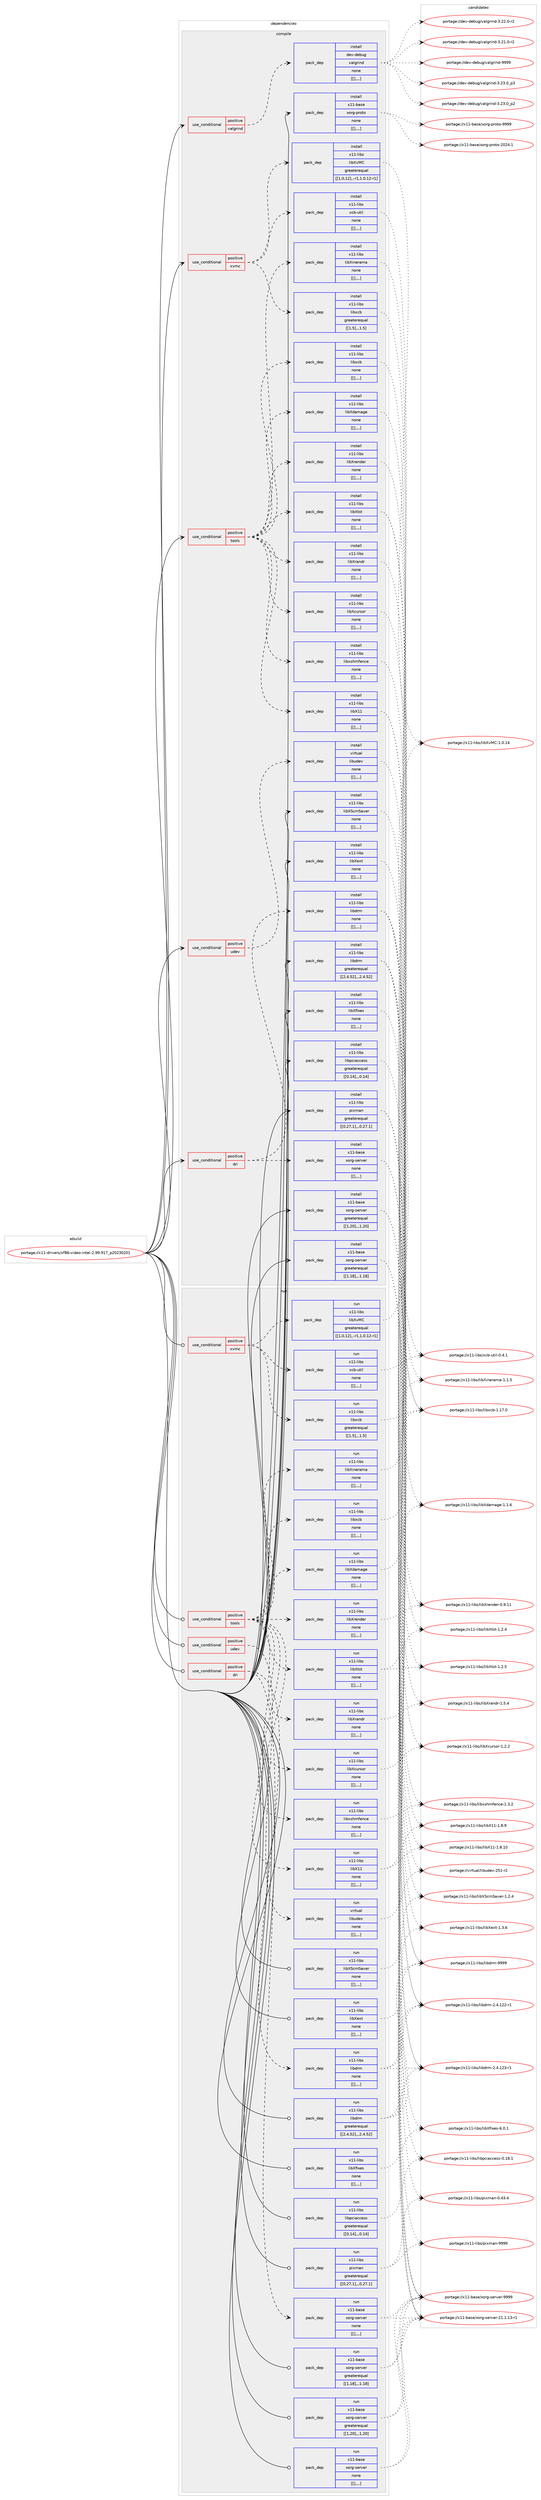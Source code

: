 digraph prolog {

# *************
# Graph options
# *************

newrank=true;
concentrate=true;
compound=true;
graph [rankdir=LR,fontname=Helvetica,fontsize=10,ranksep=1.5];#, ranksep=2.5, nodesep=0.2];
edge  [arrowhead=vee];
node  [fontname=Helvetica,fontsize=10];

# **********
# The ebuild
# **********

subgraph cluster_leftcol {
color=gray;
label=<<i>ebuild</i>>;
id [label="portage://x11-drivers/xf86-video-intel-2.99.917_p20230201", color=red, width=4, href="../x11-drivers/xf86-video-intel-2.99.917_p20230201.svg"];
}

# ****************
# The dependencies
# ****************

subgraph cluster_midcol {
color=gray;
label=<<i>dependencies</i>>;
subgraph cluster_compile {
fillcolor="#eeeeee";
style=filled;
label=<<i>compile</i>>;
subgraph cond126403 {
dependency475521 [label=<<TABLE BORDER="0" CELLBORDER="1" CELLSPACING="0" CELLPADDING="4"><TR><TD ROWSPAN="3" CELLPADDING="10">use_conditional</TD></TR><TR><TD>positive</TD></TR><TR><TD>dri</TD></TR></TABLE>>, shape=none, color=red];
subgraph pack345610 {
dependency475522 [label=<<TABLE BORDER="0" CELLBORDER="1" CELLSPACING="0" CELLPADDING="4" WIDTH="220"><TR><TD ROWSPAN="6" CELLPADDING="30">pack_dep</TD></TR><TR><TD WIDTH="110">install</TD></TR><TR><TD>x11-base</TD></TR><TR><TD>xorg-server</TD></TR><TR><TD>none</TD></TR><TR><TD>[[],,,,]</TD></TR></TABLE>>, shape=none, color=blue];
}
dependency475521:e -> dependency475522:w [weight=20,style="dashed",arrowhead="vee"];
subgraph pack345611 {
dependency475523 [label=<<TABLE BORDER="0" CELLBORDER="1" CELLSPACING="0" CELLPADDING="4" WIDTH="220"><TR><TD ROWSPAN="6" CELLPADDING="30">pack_dep</TD></TR><TR><TD WIDTH="110">install</TD></TR><TR><TD>x11-libs</TD></TR><TR><TD>libdrm</TD></TR><TR><TD>none</TD></TR><TR><TD>[[],,,,]</TD></TR></TABLE>>, shape=none, color=blue];
}
dependency475521:e -> dependency475523:w [weight=20,style="dashed",arrowhead="vee"];
}
id:e -> dependency475521:w [weight=20,style="solid",arrowhead="vee"];
subgraph cond126404 {
dependency475524 [label=<<TABLE BORDER="0" CELLBORDER="1" CELLSPACING="0" CELLPADDING="4"><TR><TD ROWSPAN="3" CELLPADDING="10">use_conditional</TD></TR><TR><TD>positive</TD></TR><TR><TD>tools</TD></TR></TABLE>>, shape=none, color=red];
subgraph pack345612 {
dependency475525 [label=<<TABLE BORDER="0" CELLBORDER="1" CELLSPACING="0" CELLPADDING="4" WIDTH="220"><TR><TD ROWSPAN="6" CELLPADDING="30">pack_dep</TD></TR><TR><TD WIDTH="110">install</TD></TR><TR><TD>x11-libs</TD></TR><TR><TD>libX11</TD></TR><TR><TD>none</TD></TR><TR><TD>[[],,,,]</TD></TR></TABLE>>, shape=none, color=blue];
}
dependency475524:e -> dependency475525:w [weight=20,style="dashed",arrowhead="vee"];
subgraph pack345613 {
dependency475526 [label=<<TABLE BORDER="0" CELLBORDER="1" CELLSPACING="0" CELLPADDING="4" WIDTH="220"><TR><TD ROWSPAN="6" CELLPADDING="30">pack_dep</TD></TR><TR><TD WIDTH="110">install</TD></TR><TR><TD>x11-libs</TD></TR><TR><TD>libxcb</TD></TR><TR><TD>none</TD></TR><TR><TD>[[],,,,]</TD></TR></TABLE>>, shape=none, color=blue];
}
dependency475524:e -> dependency475526:w [weight=20,style="dashed",arrowhead="vee"];
subgraph pack345614 {
dependency475527 [label=<<TABLE BORDER="0" CELLBORDER="1" CELLSPACING="0" CELLPADDING="4" WIDTH="220"><TR><TD ROWSPAN="6" CELLPADDING="30">pack_dep</TD></TR><TR><TD WIDTH="110">install</TD></TR><TR><TD>x11-libs</TD></TR><TR><TD>libXcursor</TD></TR><TR><TD>none</TD></TR><TR><TD>[[],,,,]</TD></TR></TABLE>>, shape=none, color=blue];
}
dependency475524:e -> dependency475527:w [weight=20,style="dashed",arrowhead="vee"];
subgraph pack345615 {
dependency475528 [label=<<TABLE BORDER="0" CELLBORDER="1" CELLSPACING="0" CELLPADDING="4" WIDTH="220"><TR><TD ROWSPAN="6" CELLPADDING="30">pack_dep</TD></TR><TR><TD WIDTH="110">install</TD></TR><TR><TD>x11-libs</TD></TR><TR><TD>libXdamage</TD></TR><TR><TD>none</TD></TR><TR><TD>[[],,,,]</TD></TR></TABLE>>, shape=none, color=blue];
}
dependency475524:e -> dependency475528:w [weight=20,style="dashed",arrowhead="vee"];
subgraph pack345616 {
dependency475529 [label=<<TABLE BORDER="0" CELLBORDER="1" CELLSPACING="0" CELLPADDING="4" WIDTH="220"><TR><TD ROWSPAN="6" CELLPADDING="30">pack_dep</TD></TR><TR><TD WIDTH="110">install</TD></TR><TR><TD>x11-libs</TD></TR><TR><TD>libXinerama</TD></TR><TR><TD>none</TD></TR><TR><TD>[[],,,,]</TD></TR></TABLE>>, shape=none, color=blue];
}
dependency475524:e -> dependency475529:w [weight=20,style="dashed",arrowhead="vee"];
subgraph pack345617 {
dependency475530 [label=<<TABLE BORDER="0" CELLBORDER="1" CELLSPACING="0" CELLPADDING="4" WIDTH="220"><TR><TD ROWSPAN="6" CELLPADDING="30">pack_dep</TD></TR><TR><TD WIDTH="110">install</TD></TR><TR><TD>x11-libs</TD></TR><TR><TD>libXrandr</TD></TR><TR><TD>none</TD></TR><TR><TD>[[],,,,]</TD></TR></TABLE>>, shape=none, color=blue];
}
dependency475524:e -> dependency475530:w [weight=20,style="dashed",arrowhead="vee"];
subgraph pack345618 {
dependency475531 [label=<<TABLE BORDER="0" CELLBORDER="1" CELLSPACING="0" CELLPADDING="4" WIDTH="220"><TR><TD ROWSPAN="6" CELLPADDING="30">pack_dep</TD></TR><TR><TD WIDTH="110">install</TD></TR><TR><TD>x11-libs</TD></TR><TR><TD>libXrender</TD></TR><TR><TD>none</TD></TR><TR><TD>[[],,,,]</TD></TR></TABLE>>, shape=none, color=blue];
}
dependency475524:e -> dependency475531:w [weight=20,style="dashed",arrowhead="vee"];
subgraph pack345619 {
dependency475532 [label=<<TABLE BORDER="0" CELLBORDER="1" CELLSPACING="0" CELLPADDING="4" WIDTH="220"><TR><TD ROWSPAN="6" CELLPADDING="30">pack_dep</TD></TR><TR><TD WIDTH="110">install</TD></TR><TR><TD>x11-libs</TD></TR><TR><TD>libxshmfence</TD></TR><TR><TD>none</TD></TR><TR><TD>[[],,,,]</TD></TR></TABLE>>, shape=none, color=blue];
}
dependency475524:e -> dependency475532:w [weight=20,style="dashed",arrowhead="vee"];
subgraph pack345620 {
dependency475533 [label=<<TABLE BORDER="0" CELLBORDER="1" CELLSPACING="0" CELLPADDING="4" WIDTH="220"><TR><TD ROWSPAN="6" CELLPADDING="30">pack_dep</TD></TR><TR><TD WIDTH="110">install</TD></TR><TR><TD>x11-libs</TD></TR><TR><TD>libXtst</TD></TR><TR><TD>none</TD></TR><TR><TD>[[],,,,]</TD></TR></TABLE>>, shape=none, color=blue];
}
dependency475524:e -> dependency475533:w [weight=20,style="dashed",arrowhead="vee"];
}
id:e -> dependency475524:w [weight=20,style="solid",arrowhead="vee"];
subgraph cond126405 {
dependency475534 [label=<<TABLE BORDER="0" CELLBORDER="1" CELLSPACING="0" CELLPADDING="4"><TR><TD ROWSPAN="3" CELLPADDING="10">use_conditional</TD></TR><TR><TD>positive</TD></TR><TR><TD>udev</TD></TR></TABLE>>, shape=none, color=red];
subgraph pack345621 {
dependency475535 [label=<<TABLE BORDER="0" CELLBORDER="1" CELLSPACING="0" CELLPADDING="4" WIDTH="220"><TR><TD ROWSPAN="6" CELLPADDING="30">pack_dep</TD></TR><TR><TD WIDTH="110">install</TD></TR><TR><TD>virtual</TD></TR><TR><TD>libudev</TD></TR><TR><TD>none</TD></TR><TR><TD>[[],,,,]</TD></TR></TABLE>>, shape=none, color=blue];
}
dependency475534:e -> dependency475535:w [weight=20,style="dashed",arrowhead="vee"];
}
id:e -> dependency475534:w [weight=20,style="solid",arrowhead="vee"];
subgraph cond126406 {
dependency475536 [label=<<TABLE BORDER="0" CELLBORDER="1" CELLSPACING="0" CELLPADDING="4"><TR><TD ROWSPAN="3" CELLPADDING="10">use_conditional</TD></TR><TR><TD>positive</TD></TR><TR><TD>valgrind</TD></TR></TABLE>>, shape=none, color=red];
subgraph pack345622 {
dependency475537 [label=<<TABLE BORDER="0" CELLBORDER="1" CELLSPACING="0" CELLPADDING="4" WIDTH="220"><TR><TD ROWSPAN="6" CELLPADDING="30">pack_dep</TD></TR><TR><TD WIDTH="110">install</TD></TR><TR><TD>dev-debug</TD></TR><TR><TD>valgrind</TD></TR><TR><TD>none</TD></TR><TR><TD>[[],,,,]</TD></TR></TABLE>>, shape=none, color=blue];
}
dependency475536:e -> dependency475537:w [weight=20,style="dashed",arrowhead="vee"];
}
id:e -> dependency475536:w [weight=20,style="solid",arrowhead="vee"];
subgraph cond126407 {
dependency475538 [label=<<TABLE BORDER="0" CELLBORDER="1" CELLSPACING="0" CELLPADDING="4"><TR><TD ROWSPAN="3" CELLPADDING="10">use_conditional</TD></TR><TR><TD>positive</TD></TR><TR><TD>xvmc</TD></TR></TABLE>>, shape=none, color=red];
subgraph pack345623 {
dependency475539 [label=<<TABLE BORDER="0" CELLBORDER="1" CELLSPACING="0" CELLPADDING="4" WIDTH="220"><TR><TD ROWSPAN="6" CELLPADDING="30">pack_dep</TD></TR><TR><TD WIDTH="110">install</TD></TR><TR><TD>x11-libs</TD></TR><TR><TD>libXvMC</TD></TR><TR><TD>greaterequal</TD></TR><TR><TD>[[1,0,12],,-r1,1.0.12-r1]</TD></TR></TABLE>>, shape=none, color=blue];
}
dependency475538:e -> dependency475539:w [weight=20,style="dashed",arrowhead="vee"];
subgraph pack345624 {
dependency475540 [label=<<TABLE BORDER="0" CELLBORDER="1" CELLSPACING="0" CELLPADDING="4" WIDTH="220"><TR><TD ROWSPAN="6" CELLPADDING="30">pack_dep</TD></TR><TR><TD WIDTH="110">install</TD></TR><TR><TD>x11-libs</TD></TR><TR><TD>libxcb</TD></TR><TR><TD>greaterequal</TD></TR><TR><TD>[[1,5],,,1.5]</TD></TR></TABLE>>, shape=none, color=blue];
}
dependency475538:e -> dependency475540:w [weight=20,style="dashed",arrowhead="vee"];
subgraph pack345625 {
dependency475541 [label=<<TABLE BORDER="0" CELLBORDER="1" CELLSPACING="0" CELLPADDING="4" WIDTH="220"><TR><TD ROWSPAN="6" CELLPADDING="30">pack_dep</TD></TR><TR><TD WIDTH="110">install</TD></TR><TR><TD>x11-libs</TD></TR><TR><TD>xcb-util</TD></TR><TR><TD>none</TD></TR><TR><TD>[[],,,,]</TD></TR></TABLE>>, shape=none, color=blue];
}
dependency475538:e -> dependency475541:w [weight=20,style="dashed",arrowhead="vee"];
}
id:e -> dependency475538:w [weight=20,style="solid",arrowhead="vee"];
subgraph pack345626 {
dependency475542 [label=<<TABLE BORDER="0" CELLBORDER="1" CELLSPACING="0" CELLPADDING="4" WIDTH="220"><TR><TD ROWSPAN="6" CELLPADDING="30">pack_dep</TD></TR><TR><TD WIDTH="110">install</TD></TR><TR><TD>x11-base</TD></TR><TR><TD>xorg-proto</TD></TR><TR><TD>none</TD></TR><TR><TD>[[],,,,]</TD></TR></TABLE>>, shape=none, color=blue];
}
id:e -> dependency475542:w [weight=20,style="solid",arrowhead="vee"];
subgraph pack345627 {
dependency475543 [label=<<TABLE BORDER="0" CELLBORDER="1" CELLSPACING="0" CELLPADDING="4" WIDTH="220"><TR><TD ROWSPAN="6" CELLPADDING="30">pack_dep</TD></TR><TR><TD WIDTH="110">install</TD></TR><TR><TD>x11-base</TD></TR><TR><TD>xorg-server</TD></TR><TR><TD>greaterequal</TD></TR><TR><TD>[[1,18],,,1.18]</TD></TR></TABLE>>, shape=none, color=blue];
}
id:e -> dependency475543:w [weight=20,style="solid",arrowhead="vee"];
subgraph pack345628 {
dependency475544 [label=<<TABLE BORDER="0" CELLBORDER="1" CELLSPACING="0" CELLPADDING="4" WIDTH="220"><TR><TD ROWSPAN="6" CELLPADDING="30">pack_dep</TD></TR><TR><TD WIDTH="110">install</TD></TR><TR><TD>x11-base</TD></TR><TR><TD>xorg-server</TD></TR><TR><TD>greaterequal</TD></TR><TR><TD>[[1,20],,,1.20]</TD></TR></TABLE>>, shape=none, color=blue];
}
id:e -> dependency475544:w [weight=20,style="solid",arrowhead="vee"];
subgraph pack345629 {
dependency475545 [label=<<TABLE BORDER="0" CELLBORDER="1" CELLSPACING="0" CELLPADDING="4" WIDTH="220"><TR><TD ROWSPAN="6" CELLPADDING="30">pack_dep</TD></TR><TR><TD WIDTH="110">install</TD></TR><TR><TD>x11-libs</TD></TR><TR><TD>libXScrnSaver</TD></TR><TR><TD>none</TD></TR><TR><TD>[[],,,,]</TD></TR></TABLE>>, shape=none, color=blue];
}
id:e -> dependency475545:w [weight=20,style="solid",arrowhead="vee"];
subgraph pack345630 {
dependency475546 [label=<<TABLE BORDER="0" CELLBORDER="1" CELLSPACING="0" CELLPADDING="4" WIDTH="220"><TR><TD ROWSPAN="6" CELLPADDING="30">pack_dep</TD></TR><TR><TD WIDTH="110">install</TD></TR><TR><TD>x11-libs</TD></TR><TR><TD>libXext</TD></TR><TR><TD>none</TD></TR><TR><TD>[[],,,,]</TD></TR></TABLE>>, shape=none, color=blue];
}
id:e -> dependency475546:w [weight=20,style="solid",arrowhead="vee"];
subgraph pack345631 {
dependency475547 [label=<<TABLE BORDER="0" CELLBORDER="1" CELLSPACING="0" CELLPADDING="4" WIDTH="220"><TR><TD ROWSPAN="6" CELLPADDING="30">pack_dep</TD></TR><TR><TD WIDTH="110">install</TD></TR><TR><TD>x11-libs</TD></TR><TR><TD>libXfixes</TD></TR><TR><TD>none</TD></TR><TR><TD>[[],,,,]</TD></TR></TABLE>>, shape=none, color=blue];
}
id:e -> dependency475547:w [weight=20,style="solid",arrowhead="vee"];
subgraph pack345632 {
dependency475548 [label=<<TABLE BORDER="0" CELLBORDER="1" CELLSPACING="0" CELLPADDING="4" WIDTH="220"><TR><TD ROWSPAN="6" CELLPADDING="30">pack_dep</TD></TR><TR><TD WIDTH="110">install</TD></TR><TR><TD>x11-libs</TD></TR><TR><TD>libdrm</TD></TR><TR><TD>greaterequal</TD></TR><TR><TD>[[2,4,52],,,2.4.52]</TD></TR></TABLE>>, shape=none, color=blue];
}
id:e -> dependency475548:w [weight=20,style="solid",arrowhead="vee"];
subgraph pack345633 {
dependency475549 [label=<<TABLE BORDER="0" CELLBORDER="1" CELLSPACING="0" CELLPADDING="4" WIDTH="220"><TR><TD ROWSPAN="6" CELLPADDING="30">pack_dep</TD></TR><TR><TD WIDTH="110">install</TD></TR><TR><TD>x11-libs</TD></TR><TR><TD>libpciaccess</TD></TR><TR><TD>greaterequal</TD></TR><TR><TD>[[0,14],,,0.14]</TD></TR></TABLE>>, shape=none, color=blue];
}
id:e -> dependency475549:w [weight=20,style="solid",arrowhead="vee"];
subgraph pack345634 {
dependency475550 [label=<<TABLE BORDER="0" CELLBORDER="1" CELLSPACING="0" CELLPADDING="4" WIDTH="220"><TR><TD ROWSPAN="6" CELLPADDING="30">pack_dep</TD></TR><TR><TD WIDTH="110">install</TD></TR><TR><TD>x11-libs</TD></TR><TR><TD>pixman</TD></TR><TR><TD>greaterequal</TD></TR><TR><TD>[[0,27,1],,,0.27.1]</TD></TR></TABLE>>, shape=none, color=blue];
}
id:e -> dependency475550:w [weight=20,style="solid",arrowhead="vee"];
}
subgraph cluster_compileandrun {
fillcolor="#eeeeee";
style=filled;
label=<<i>compile and run</i>>;
}
subgraph cluster_run {
fillcolor="#eeeeee";
style=filled;
label=<<i>run</i>>;
subgraph cond126408 {
dependency475551 [label=<<TABLE BORDER="0" CELLBORDER="1" CELLSPACING="0" CELLPADDING="4"><TR><TD ROWSPAN="3" CELLPADDING="10">use_conditional</TD></TR><TR><TD>positive</TD></TR><TR><TD>dri</TD></TR></TABLE>>, shape=none, color=red];
subgraph pack345635 {
dependency475552 [label=<<TABLE BORDER="0" CELLBORDER="1" CELLSPACING="0" CELLPADDING="4" WIDTH="220"><TR><TD ROWSPAN="6" CELLPADDING="30">pack_dep</TD></TR><TR><TD WIDTH="110">run</TD></TR><TR><TD>x11-base</TD></TR><TR><TD>xorg-server</TD></TR><TR><TD>none</TD></TR><TR><TD>[[],,,,]</TD></TR></TABLE>>, shape=none, color=blue];
}
dependency475551:e -> dependency475552:w [weight=20,style="dashed",arrowhead="vee"];
subgraph pack345636 {
dependency475553 [label=<<TABLE BORDER="0" CELLBORDER="1" CELLSPACING="0" CELLPADDING="4" WIDTH="220"><TR><TD ROWSPAN="6" CELLPADDING="30">pack_dep</TD></TR><TR><TD WIDTH="110">run</TD></TR><TR><TD>x11-libs</TD></TR><TR><TD>libdrm</TD></TR><TR><TD>none</TD></TR><TR><TD>[[],,,,]</TD></TR></TABLE>>, shape=none, color=blue];
}
dependency475551:e -> dependency475553:w [weight=20,style="dashed",arrowhead="vee"];
}
id:e -> dependency475551:w [weight=20,style="solid",arrowhead="odot"];
subgraph cond126409 {
dependency475554 [label=<<TABLE BORDER="0" CELLBORDER="1" CELLSPACING="0" CELLPADDING="4"><TR><TD ROWSPAN="3" CELLPADDING="10">use_conditional</TD></TR><TR><TD>positive</TD></TR><TR><TD>tools</TD></TR></TABLE>>, shape=none, color=red];
subgraph pack345637 {
dependency475555 [label=<<TABLE BORDER="0" CELLBORDER="1" CELLSPACING="0" CELLPADDING="4" WIDTH="220"><TR><TD ROWSPAN="6" CELLPADDING="30">pack_dep</TD></TR><TR><TD WIDTH="110">run</TD></TR><TR><TD>x11-libs</TD></TR><TR><TD>libX11</TD></TR><TR><TD>none</TD></TR><TR><TD>[[],,,,]</TD></TR></TABLE>>, shape=none, color=blue];
}
dependency475554:e -> dependency475555:w [weight=20,style="dashed",arrowhead="vee"];
subgraph pack345638 {
dependency475556 [label=<<TABLE BORDER="0" CELLBORDER="1" CELLSPACING="0" CELLPADDING="4" WIDTH="220"><TR><TD ROWSPAN="6" CELLPADDING="30">pack_dep</TD></TR><TR><TD WIDTH="110">run</TD></TR><TR><TD>x11-libs</TD></TR><TR><TD>libxcb</TD></TR><TR><TD>none</TD></TR><TR><TD>[[],,,,]</TD></TR></TABLE>>, shape=none, color=blue];
}
dependency475554:e -> dependency475556:w [weight=20,style="dashed",arrowhead="vee"];
subgraph pack345639 {
dependency475557 [label=<<TABLE BORDER="0" CELLBORDER="1" CELLSPACING="0" CELLPADDING="4" WIDTH="220"><TR><TD ROWSPAN="6" CELLPADDING="30">pack_dep</TD></TR><TR><TD WIDTH="110">run</TD></TR><TR><TD>x11-libs</TD></TR><TR><TD>libXcursor</TD></TR><TR><TD>none</TD></TR><TR><TD>[[],,,,]</TD></TR></TABLE>>, shape=none, color=blue];
}
dependency475554:e -> dependency475557:w [weight=20,style="dashed",arrowhead="vee"];
subgraph pack345640 {
dependency475558 [label=<<TABLE BORDER="0" CELLBORDER="1" CELLSPACING="0" CELLPADDING="4" WIDTH="220"><TR><TD ROWSPAN="6" CELLPADDING="30">pack_dep</TD></TR><TR><TD WIDTH="110">run</TD></TR><TR><TD>x11-libs</TD></TR><TR><TD>libXdamage</TD></TR><TR><TD>none</TD></TR><TR><TD>[[],,,,]</TD></TR></TABLE>>, shape=none, color=blue];
}
dependency475554:e -> dependency475558:w [weight=20,style="dashed",arrowhead="vee"];
subgraph pack345641 {
dependency475559 [label=<<TABLE BORDER="0" CELLBORDER="1" CELLSPACING="0" CELLPADDING="4" WIDTH="220"><TR><TD ROWSPAN="6" CELLPADDING="30">pack_dep</TD></TR><TR><TD WIDTH="110">run</TD></TR><TR><TD>x11-libs</TD></TR><TR><TD>libXinerama</TD></TR><TR><TD>none</TD></TR><TR><TD>[[],,,,]</TD></TR></TABLE>>, shape=none, color=blue];
}
dependency475554:e -> dependency475559:w [weight=20,style="dashed",arrowhead="vee"];
subgraph pack345642 {
dependency475560 [label=<<TABLE BORDER="0" CELLBORDER="1" CELLSPACING="0" CELLPADDING="4" WIDTH="220"><TR><TD ROWSPAN="6" CELLPADDING="30">pack_dep</TD></TR><TR><TD WIDTH="110">run</TD></TR><TR><TD>x11-libs</TD></TR><TR><TD>libXrandr</TD></TR><TR><TD>none</TD></TR><TR><TD>[[],,,,]</TD></TR></TABLE>>, shape=none, color=blue];
}
dependency475554:e -> dependency475560:w [weight=20,style="dashed",arrowhead="vee"];
subgraph pack345643 {
dependency475561 [label=<<TABLE BORDER="0" CELLBORDER="1" CELLSPACING="0" CELLPADDING="4" WIDTH="220"><TR><TD ROWSPAN="6" CELLPADDING="30">pack_dep</TD></TR><TR><TD WIDTH="110">run</TD></TR><TR><TD>x11-libs</TD></TR><TR><TD>libXrender</TD></TR><TR><TD>none</TD></TR><TR><TD>[[],,,,]</TD></TR></TABLE>>, shape=none, color=blue];
}
dependency475554:e -> dependency475561:w [weight=20,style="dashed",arrowhead="vee"];
subgraph pack345644 {
dependency475562 [label=<<TABLE BORDER="0" CELLBORDER="1" CELLSPACING="0" CELLPADDING="4" WIDTH="220"><TR><TD ROWSPAN="6" CELLPADDING="30">pack_dep</TD></TR><TR><TD WIDTH="110">run</TD></TR><TR><TD>x11-libs</TD></TR><TR><TD>libxshmfence</TD></TR><TR><TD>none</TD></TR><TR><TD>[[],,,,]</TD></TR></TABLE>>, shape=none, color=blue];
}
dependency475554:e -> dependency475562:w [weight=20,style="dashed",arrowhead="vee"];
subgraph pack345645 {
dependency475563 [label=<<TABLE BORDER="0" CELLBORDER="1" CELLSPACING="0" CELLPADDING="4" WIDTH="220"><TR><TD ROWSPAN="6" CELLPADDING="30">pack_dep</TD></TR><TR><TD WIDTH="110">run</TD></TR><TR><TD>x11-libs</TD></TR><TR><TD>libXtst</TD></TR><TR><TD>none</TD></TR><TR><TD>[[],,,,]</TD></TR></TABLE>>, shape=none, color=blue];
}
dependency475554:e -> dependency475563:w [weight=20,style="dashed",arrowhead="vee"];
}
id:e -> dependency475554:w [weight=20,style="solid",arrowhead="odot"];
subgraph cond126410 {
dependency475564 [label=<<TABLE BORDER="0" CELLBORDER="1" CELLSPACING="0" CELLPADDING="4"><TR><TD ROWSPAN="3" CELLPADDING="10">use_conditional</TD></TR><TR><TD>positive</TD></TR><TR><TD>udev</TD></TR></TABLE>>, shape=none, color=red];
subgraph pack345646 {
dependency475565 [label=<<TABLE BORDER="0" CELLBORDER="1" CELLSPACING="0" CELLPADDING="4" WIDTH="220"><TR><TD ROWSPAN="6" CELLPADDING="30">pack_dep</TD></TR><TR><TD WIDTH="110">run</TD></TR><TR><TD>virtual</TD></TR><TR><TD>libudev</TD></TR><TR><TD>none</TD></TR><TR><TD>[[],,,,]</TD></TR></TABLE>>, shape=none, color=blue];
}
dependency475564:e -> dependency475565:w [weight=20,style="dashed",arrowhead="vee"];
}
id:e -> dependency475564:w [weight=20,style="solid",arrowhead="odot"];
subgraph cond126411 {
dependency475566 [label=<<TABLE BORDER="0" CELLBORDER="1" CELLSPACING="0" CELLPADDING="4"><TR><TD ROWSPAN="3" CELLPADDING="10">use_conditional</TD></TR><TR><TD>positive</TD></TR><TR><TD>xvmc</TD></TR></TABLE>>, shape=none, color=red];
subgraph pack345647 {
dependency475567 [label=<<TABLE BORDER="0" CELLBORDER="1" CELLSPACING="0" CELLPADDING="4" WIDTH="220"><TR><TD ROWSPAN="6" CELLPADDING="30">pack_dep</TD></TR><TR><TD WIDTH="110">run</TD></TR><TR><TD>x11-libs</TD></TR><TR><TD>libXvMC</TD></TR><TR><TD>greaterequal</TD></TR><TR><TD>[[1,0,12],,-r1,1.0.12-r1]</TD></TR></TABLE>>, shape=none, color=blue];
}
dependency475566:e -> dependency475567:w [weight=20,style="dashed",arrowhead="vee"];
subgraph pack345648 {
dependency475568 [label=<<TABLE BORDER="0" CELLBORDER="1" CELLSPACING="0" CELLPADDING="4" WIDTH="220"><TR><TD ROWSPAN="6" CELLPADDING="30">pack_dep</TD></TR><TR><TD WIDTH="110">run</TD></TR><TR><TD>x11-libs</TD></TR><TR><TD>libxcb</TD></TR><TR><TD>greaterequal</TD></TR><TR><TD>[[1,5],,,1.5]</TD></TR></TABLE>>, shape=none, color=blue];
}
dependency475566:e -> dependency475568:w [weight=20,style="dashed",arrowhead="vee"];
subgraph pack345649 {
dependency475569 [label=<<TABLE BORDER="0" CELLBORDER="1" CELLSPACING="0" CELLPADDING="4" WIDTH="220"><TR><TD ROWSPAN="6" CELLPADDING="30">pack_dep</TD></TR><TR><TD WIDTH="110">run</TD></TR><TR><TD>x11-libs</TD></TR><TR><TD>xcb-util</TD></TR><TR><TD>none</TD></TR><TR><TD>[[],,,,]</TD></TR></TABLE>>, shape=none, color=blue];
}
dependency475566:e -> dependency475569:w [weight=20,style="dashed",arrowhead="vee"];
}
id:e -> dependency475566:w [weight=20,style="solid",arrowhead="odot"];
subgraph pack345650 {
dependency475570 [label=<<TABLE BORDER="0" CELLBORDER="1" CELLSPACING="0" CELLPADDING="4" WIDTH="220"><TR><TD ROWSPAN="6" CELLPADDING="30">pack_dep</TD></TR><TR><TD WIDTH="110">run</TD></TR><TR><TD>x11-base</TD></TR><TR><TD>xorg-server</TD></TR><TR><TD>greaterequal</TD></TR><TR><TD>[[1,18],,,1.18]</TD></TR></TABLE>>, shape=none, color=blue];
}
id:e -> dependency475570:w [weight=20,style="solid",arrowhead="odot"];
subgraph pack345651 {
dependency475571 [label=<<TABLE BORDER="0" CELLBORDER="1" CELLSPACING="0" CELLPADDING="4" WIDTH="220"><TR><TD ROWSPAN="6" CELLPADDING="30">pack_dep</TD></TR><TR><TD WIDTH="110">run</TD></TR><TR><TD>x11-base</TD></TR><TR><TD>xorg-server</TD></TR><TR><TD>greaterequal</TD></TR><TR><TD>[[1,20],,,1.20]</TD></TR></TABLE>>, shape=none, color=blue];
}
id:e -> dependency475571:w [weight=20,style="solid",arrowhead="odot"];
subgraph pack345652 {
dependency475572 [label=<<TABLE BORDER="0" CELLBORDER="1" CELLSPACING="0" CELLPADDING="4" WIDTH="220"><TR><TD ROWSPAN="6" CELLPADDING="30">pack_dep</TD></TR><TR><TD WIDTH="110">run</TD></TR><TR><TD>x11-base</TD></TR><TR><TD>xorg-server</TD></TR><TR><TD>none</TD></TR><TR><TD>[[],,,,]</TD></TR></TABLE>>, shape=none, color=blue];
}
id:e -> dependency475572:w [weight=20,style="solid",arrowhead="odot"];
subgraph pack345653 {
dependency475573 [label=<<TABLE BORDER="0" CELLBORDER="1" CELLSPACING="0" CELLPADDING="4" WIDTH="220"><TR><TD ROWSPAN="6" CELLPADDING="30">pack_dep</TD></TR><TR><TD WIDTH="110">run</TD></TR><TR><TD>x11-libs</TD></TR><TR><TD>libXScrnSaver</TD></TR><TR><TD>none</TD></TR><TR><TD>[[],,,,]</TD></TR></TABLE>>, shape=none, color=blue];
}
id:e -> dependency475573:w [weight=20,style="solid",arrowhead="odot"];
subgraph pack345654 {
dependency475574 [label=<<TABLE BORDER="0" CELLBORDER="1" CELLSPACING="0" CELLPADDING="4" WIDTH="220"><TR><TD ROWSPAN="6" CELLPADDING="30">pack_dep</TD></TR><TR><TD WIDTH="110">run</TD></TR><TR><TD>x11-libs</TD></TR><TR><TD>libXext</TD></TR><TR><TD>none</TD></TR><TR><TD>[[],,,,]</TD></TR></TABLE>>, shape=none, color=blue];
}
id:e -> dependency475574:w [weight=20,style="solid",arrowhead="odot"];
subgraph pack345655 {
dependency475575 [label=<<TABLE BORDER="0" CELLBORDER="1" CELLSPACING="0" CELLPADDING="4" WIDTH="220"><TR><TD ROWSPAN="6" CELLPADDING="30">pack_dep</TD></TR><TR><TD WIDTH="110">run</TD></TR><TR><TD>x11-libs</TD></TR><TR><TD>libXfixes</TD></TR><TR><TD>none</TD></TR><TR><TD>[[],,,,]</TD></TR></TABLE>>, shape=none, color=blue];
}
id:e -> dependency475575:w [weight=20,style="solid",arrowhead="odot"];
subgraph pack345656 {
dependency475576 [label=<<TABLE BORDER="0" CELLBORDER="1" CELLSPACING="0" CELLPADDING="4" WIDTH="220"><TR><TD ROWSPAN="6" CELLPADDING="30">pack_dep</TD></TR><TR><TD WIDTH="110">run</TD></TR><TR><TD>x11-libs</TD></TR><TR><TD>libdrm</TD></TR><TR><TD>greaterequal</TD></TR><TR><TD>[[2,4,52],,,2.4.52]</TD></TR></TABLE>>, shape=none, color=blue];
}
id:e -> dependency475576:w [weight=20,style="solid",arrowhead="odot"];
subgraph pack345657 {
dependency475577 [label=<<TABLE BORDER="0" CELLBORDER="1" CELLSPACING="0" CELLPADDING="4" WIDTH="220"><TR><TD ROWSPAN="6" CELLPADDING="30">pack_dep</TD></TR><TR><TD WIDTH="110">run</TD></TR><TR><TD>x11-libs</TD></TR><TR><TD>libpciaccess</TD></TR><TR><TD>greaterequal</TD></TR><TR><TD>[[0,14],,,0.14]</TD></TR></TABLE>>, shape=none, color=blue];
}
id:e -> dependency475577:w [weight=20,style="solid",arrowhead="odot"];
subgraph pack345658 {
dependency475578 [label=<<TABLE BORDER="0" CELLBORDER="1" CELLSPACING="0" CELLPADDING="4" WIDTH="220"><TR><TD ROWSPAN="6" CELLPADDING="30">pack_dep</TD></TR><TR><TD WIDTH="110">run</TD></TR><TR><TD>x11-libs</TD></TR><TR><TD>pixman</TD></TR><TR><TD>greaterequal</TD></TR><TR><TD>[[0,27,1],,,0.27.1]</TD></TR></TABLE>>, shape=none, color=blue];
}
id:e -> dependency475578:w [weight=20,style="solid",arrowhead="odot"];
}
}

# **************
# The candidates
# **************

subgraph cluster_choices {
rank=same;
color=gray;
label=<<i>candidates</i>>;

subgraph choice345610 {
color=black;
nodesep=1;
choice120494945989711510147120111114103451151011141181011144557575757 [label="portage://x11-base/xorg-server-9999", color=red, width=4,href="../x11-base/xorg-server-9999.svg"];
choice1204949459897115101471201111141034511510111411810111445504946494649514511449 [label="portage://x11-base/xorg-server-21.1.13-r1", color=red, width=4,href="../x11-base/xorg-server-21.1.13-r1.svg"];
dependency475522:e -> choice120494945989711510147120111114103451151011141181011144557575757:w [style=dotted,weight="100"];
dependency475522:e -> choice1204949459897115101471201111141034511510111411810111445504946494649514511449:w [style=dotted,weight="100"];
}
subgraph choice345611 {
color=black;
nodesep=1;
choice1204949451081059811547108105981001141094557575757 [label="portage://x11-libs/libdrm-9999", color=red, width=4,href="../x11-libs/libdrm-9999.svg"];
choice12049494510810598115471081059810011410945504652464950514511449 [label="portage://x11-libs/libdrm-2.4.123-r1", color=red, width=4,href="../x11-libs/libdrm-2.4.123-r1.svg"];
choice12049494510810598115471081059810011410945504652464950504511449 [label="portage://x11-libs/libdrm-2.4.122-r1", color=red, width=4,href="../x11-libs/libdrm-2.4.122-r1.svg"];
dependency475523:e -> choice1204949451081059811547108105981001141094557575757:w [style=dotted,weight="100"];
dependency475523:e -> choice12049494510810598115471081059810011410945504652464950514511449:w [style=dotted,weight="100"];
dependency475523:e -> choice12049494510810598115471081059810011410945504652464950504511449:w [style=dotted,weight="100"];
}
subgraph choice345612 {
color=black;
nodesep=1;
choice12049494510810598115471081059888494945494656464948 [label="portage://x11-libs/libX11-1.8.10", color=red, width=4,href="../x11-libs/libX11-1.8.10.svg"];
choice120494945108105981154710810598884949454946564657 [label="portage://x11-libs/libX11-1.8.9", color=red, width=4,href="../x11-libs/libX11-1.8.9.svg"];
dependency475525:e -> choice12049494510810598115471081059888494945494656464948:w [style=dotted,weight="100"];
dependency475525:e -> choice120494945108105981154710810598884949454946564657:w [style=dotted,weight="100"];
}
subgraph choice345613 {
color=black;
nodesep=1;
choice120494945108105981154710810598120999845494649554648 [label="portage://x11-libs/libxcb-1.17.0", color=red, width=4,href="../x11-libs/libxcb-1.17.0.svg"];
dependency475526:e -> choice120494945108105981154710810598120999845494649554648:w [style=dotted,weight="100"];
}
subgraph choice345614 {
color=black;
nodesep=1;
choice1204949451081059811547108105988899117114115111114454946504650 [label="portage://x11-libs/libXcursor-1.2.2", color=red, width=4,href="../x11-libs/libXcursor-1.2.2.svg"];
dependency475527:e -> choice1204949451081059811547108105988899117114115111114454946504650:w [style=dotted,weight="100"];
}
subgraph choice345615 {
color=black;
nodesep=1;
choice120494945108105981154710810598881009710997103101454946494654 [label="portage://x11-libs/libXdamage-1.1.6", color=red, width=4,href="../x11-libs/libXdamage-1.1.6.svg"];
dependency475528:e -> choice120494945108105981154710810598881009710997103101454946494654:w [style=dotted,weight="100"];
}
subgraph choice345616 {
color=black;
nodesep=1;
choice120494945108105981154710810598881051101011149710997454946494653 [label="portage://x11-libs/libXinerama-1.1.5", color=red, width=4,href="../x11-libs/libXinerama-1.1.5.svg"];
dependency475529:e -> choice120494945108105981154710810598881051101011149710997454946494653:w [style=dotted,weight="100"];
}
subgraph choice345617 {
color=black;
nodesep=1;
choice1204949451081059811547108105988811497110100114454946534652 [label="portage://x11-libs/libXrandr-1.5.4", color=red, width=4,href="../x11-libs/libXrandr-1.5.4.svg"];
dependency475530:e -> choice1204949451081059811547108105988811497110100114454946534652:w [style=dotted,weight="100"];
}
subgraph choice345618 {
color=black;
nodesep=1;
choice1204949451081059811547108105988811410111010010111445484657464949 [label="portage://x11-libs/libXrender-0.9.11", color=red, width=4,href="../x11-libs/libXrender-0.9.11.svg"];
dependency475531:e -> choice1204949451081059811547108105988811410111010010111445484657464949:w [style=dotted,weight="100"];
}
subgraph choice345619 {
color=black;
nodesep=1;
choice12049494510810598115471081059812011510410910210111099101454946514650 [label="portage://x11-libs/libxshmfence-1.3.2", color=red, width=4,href="../x11-libs/libxshmfence-1.3.2.svg"];
dependency475532:e -> choice12049494510810598115471081059812011510410910210111099101454946514650:w [style=dotted,weight="100"];
}
subgraph choice345620 {
color=black;
nodesep=1;
choice12049494510810598115471081059888116115116454946504653 [label="portage://x11-libs/libXtst-1.2.5", color=red, width=4,href="../x11-libs/libXtst-1.2.5.svg"];
choice12049494510810598115471081059888116115116454946504652 [label="portage://x11-libs/libXtst-1.2.4", color=red, width=4,href="../x11-libs/libXtst-1.2.4.svg"];
dependency475533:e -> choice12049494510810598115471081059888116115116454946504653:w [style=dotted,weight="100"];
dependency475533:e -> choice12049494510810598115471081059888116115116454946504652:w [style=dotted,weight="100"];
}
subgraph choice345621 {
color=black;
nodesep=1;
choice118105114116117971084710810598117100101118455053494511450 [label="portage://virtual/libudev-251-r2", color=red, width=4,href="../virtual/libudev-251-r2.svg"];
dependency475535:e -> choice118105114116117971084710810598117100101118455053494511450:w [style=dotted,weight="100"];
}
subgraph choice345622 {
color=black;
nodesep=1;
choice100101118451001019811710347118971081031141051101004557575757 [label="portage://dev-debug/valgrind-9999", color=red, width=4,href="../dev-debug/valgrind-9999.svg"];
choice10010111845100101981171034711897108103114105110100455146505146489511251 [label="portage://dev-debug/valgrind-3.23.0_p3", color=red, width=4,href="../dev-debug/valgrind-3.23.0_p3.svg"];
choice10010111845100101981171034711897108103114105110100455146505146489511250 [label="portage://dev-debug/valgrind-3.23.0_p2", color=red, width=4,href="../dev-debug/valgrind-3.23.0_p2.svg"];
choice10010111845100101981171034711897108103114105110100455146505046484511450 [label="portage://dev-debug/valgrind-3.22.0-r2", color=red, width=4,href="../dev-debug/valgrind-3.22.0-r2.svg"];
choice10010111845100101981171034711897108103114105110100455146504946484511450 [label="portage://dev-debug/valgrind-3.21.0-r2", color=red, width=4,href="../dev-debug/valgrind-3.21.0-r2.svg"];
dependency475537:e -> choice100101118451001019811710347118971081031141051101004557575757:w [style=dotted,weight="100"];
dependency475537:e -> choice10010111845100101981171034711897108103114105110100455146505146489511251:w [style=dotted,weight="100"];
dependency475537:e -> choice10010111845100101981171034711897108103114105110100455146505146489511250:w [style=dotted,weight="100"];
dependency475537:e -> choice10010111845100101981171034711897108103114105110100455146505046484511450:w [style=dotted,weight="100"];
dependency475537:e -> choice10010111845100101981171034711897108103114105110100455146504946484511450:w [style=dotted,weight="100"];
}
subgraph choice345623 {
color=black;
nodesep=1;
choice12049494510810598115471081059888118776745494648464952 [label="portage://x11-libs/libXvMC-1.0.14", color=red, width=4,href="../x11-libs/libXvMC-1.0.14.svg"];
dependency475539:e -> choice12049494510810598115471081059888118776745494648464952:w [style=dotted,weight="100"];
}
subgraph choice345624 {
color=black;
nodesep=1;
choice120494945108105981154710810598120999845494649554648 [label="portage://x11-libs/libxcb-1.17.0", color=red, width=4,href="../x11-libs/libxcb-1.17.0.svg"];
dependency475540:e -> choice120494945108105981154710810598120999845494649554648:w [style=dotted,weight="100"];
}
subgraph choice345625 {
color=black;
nodesep=1;
choice1204949451081059811547120999845117116105108454846524649 [label="portage://x11-libs/xcb-util-0.4.1", color=red, width=4,href="../x11-libs/xcb-util-0.4.1.svg"];
dependency475541:e -> choice1204949451081059811547120999845117116105108454846524649:w [style=dotted,weight="100"];
}
subgraph choice345626 {
color=black;
nodesep=1;
choice120494945989711510147120111114103451121141111161114557575757 [label="portage://x11-base/xorg-proto-9999", color=red, width=4,href="../x11-base/xorg-proto-9999.svg"];
choice1204949459897115101471201111141034511211411111611145504850524649 [label="portage://x11-base/xorg-proto-2024.1", color=red, width=4,href="../x11-base/xorg-proto-2024.1.svg"];
dependency475542:e -> choice120494945989711510147120111114103451121141111161114557575757:w [style=dotted,weight="100"];
dependency475542:e -> choice1204949459897115101471201111141034511211411111611145504850524649:w [style=dotted,weight="100"];
}
subgraph choice345627 {
color=black;
nodesep=1;
choice120494945989711510147120111114103451151011141181011144557575757 [label="portage://x11-base/xorg-server-9999", color=red, width=4,href="../x11-base/xorg-server-9999.svg"];
choice1204949459897115101471201111141034511510111411810111445504946494649514511449 [label="portage://x11-base/xorg-server-21.1.13-r1", color=red, width=4,href="../x11-base/xorg-server-21.1.13-r1.svg"];
dependency475543:e -> choice120494945989711510147120111114103451151011141181011144557575757:w [style=dotted,weight="100"];
dependency475543:e -> choice1204949459897115101471201111141034511510111411810111445504946494649514511449:w [style=dotted,weight="100"];
}
subgraph choice345628 {
color=black;
nodesep=1;
choice120494945989711510147120111114103451151011141181011144557575757 [label="portage://x11-base/xorg-server-9999", color=red, width=4,href="../x11-base/xorg-server-9999.svg"];
choice1204949459897115101471201111141034511510111411810111445504946494649514511449 [label="portage://x11-base/xorg-server-21.1.13-r1", color=red, width=4,href="../x11-base/xorg-server-21.1.13-r1.svg"];
dependency475544:e -> choice120494945989711510147120111114103451151011141181011144557575757:w [style=dotted,weight="100"];
dependency475544:e -> choice1204949459897115101471201111141034511510111411810111445504946494649514511449:w [style=dotted,weight="100"];
}
subgraph choice345629 {
color=black;
nodesep=1;
choice1204949451081059811547108105988883991141108397118101114454946504652 [label="portage://x11-libs/libXScrnSaver-1.2.4", color=red, width=4,href="../x11-libs/libXScrnSaver-1.2.4.svg"];
dependency475545:e -> choice1204949451081059811547108105988883991141108397118101114454946504652:w [style=dotted,weight="100"];
}
subgraph choice345630 {
color=black;
nodesep=1;
choice12049494510810598115471081059888101120116454946514654 [label="portage://x11-libs/libXext-1.3.6", color=red, width=4,href="../x11-libs/libXext-1.3.6.svg"];
dependency475546:e -> choice12049494510810598115471081059888101120116454946514654:w [style=dotted,weight="100"];
}
subgraph choice345631 {
color=black;
nodesep=1;
choice12049494510810598115471081059888102105120101115455446484649 [label="portage://x11-libs/libXfixes-6.0.1", color=red, width=4,href="../x11-libs/libXfixes-6.0.1.svg"];
dependency475547:e -> choice12049494510810598115471081059888102105120101115455446484649:w [style=dotted,weight="100"];
}
subgraph choice345632 {
color=black;
nodesep=1;
choice1204949451081059811547108105981001141094557575757 [label="portage://x11-libs/libdrm-9999", color=red, width=4,href="../x11-libs/libdrm-9999.svg"];
choice12049494510810598115471081059810011410945504652464950514511449 [label="portage://x11-libs/libdrm-2.4.123-r1", color=red, width=4,href="../x11-libs/libdrm-2.4.123-r1.svg"];
choice12049494510810598115471081059810011410945504652464950504511449 [label="portage://x11-libs/libdrm-2.4.122-r1", color=red, width=4,href="../x11-libs/libdrm-2.4.122-r1.svg"];
dependency475548:e -> choice1204949451081059811547108105981001141094557575757:w [style=dotted,weight="100"];
dependency475548:e -> choice12049494510810598115471081059810011410945504652464950514511449:w [style=dotted,weight="100"];
dependency475548:e -> choice12049494510810598115471081059810011410945504652464950504511449:w [style=dotted,weight="100"];
}
subgraph choice345633 {
color=black;
nodesep=1;
choice1204949451081059811547108105981129910597999910111511545484649564649 [label="portage://x11-libs/libpciaccess-0.18.1", color=red, width=4,href="../x11-libs/libpciaccess-0.18.1.svg"];
dependency475549:e -> choice1204949451081059811547108105981129910597999910111511545484649564649:w [style=dotted,weight="100"];
}
subgraph choice345634 {
color=black;
nodesep=1;
choice1204949451081059811547112105120109971104557575757 [label="portage://x11-libs/pixman-9999", color=red, width=4,href="../x11-libs/pixman-9999.svg"];
choice12049494510810598115471121051201099711045484652514652 [label="portage://x11-libs/pixman-0.43.4", color=red, width=4,href="../x11-libs/pixman-0.43.4.svg"];
dependency475550:e -> choice1204949451081059811547112105120109971104557575757:w [style=dotted,weight="100"];
dependency475550:e -> choice12049494510810598115471121051201099711045484652514652:w [style=dotted,weight="100"];
}
subgraph choice345635 {
color=black;
nodesep=1;
choice120494945989711510147120111114103451151011141181011144557575757 [label="portage://x11-base/xorg-server-9999", color=red, width=4,href="../x11-base/xorg-server-9999.svg"];
choice1204949459897115101471201111141034511510111411810111445504946494649514511449 [label="portage://x11-base/xorg-server-21.1.13-r1", color=red, width=4,href="../x11-base/xorg-server-21.1.13-r1.svg"];
dependency475552:e -> choice120494945989711510147120111114103451151011141181011144557575757:w [style=dotted,weight="100"];
dependency475552:e -> choice1204949459897115101471201111141034511510111411810111445504946494649514511449:w [style=dotted,weight="100"];
}
subgraph choice345636 {
color=black;
nodesep=1;
choice1204949451081059811547108105981001141094557575757 [label="portage://x11-libs/libdrm-9999", color=red, width=4,href="../x11-libs/libdrm-9999.svg"];
choice12049494510810598115471081059810011410945504652464950514511449 [label="portage://x11-libs/libdrm-2.4.123-r1", color=red, width=4,href="../x11-libs/libdrm-2.4.123-r1.svg"];
choice12049494510810598115471081059810011410945504652464950504511449 [label="portage://x11-libs/libdrm-2.4.122-r1", color=red, width=4,href="../x11-libs/libdrm-2.4.122-r1.svg"];
dependency475553:e -> choice1204949451081059811547108105981001141094557575757:w [style=dotted,weight="100"];
dependency475553:e -> choice12049494510810598115471081059810011410945504652464950514511449:w [style=dotted,weight="100"];
dependency475553:e -> choice12049494510810598115471081059810011410945504652464950504511449:w [style=dotted,weight="100"];
}
subgraph choice345637 {
color=black;
nodesep=1;
choice12049494510810598115471081059888494945494656464948 [label="portage://x11-libs/libX11-1.8.10", color=red, width=4,href="../x11-libs/libX11-1.8.10.svg"];
choice120494945108105981154710810598884949454946564657 [label="portage://x11-libs/libX11-1.8.9", color=red, width=4,href="../x11-libs/libX11-1.8.9.svg"];
dependency475555:e -> choice12049494510810598115471081059888494945494656464948:w [style=dotted,weight="100"];
dependency475555:e -> choice120494945108105981154710810598884949454946564657:w [style=dotted,weight="100"];
}
subgraph choice345638 {
color=black;
nodesep=1;
choice120494945108105981154710810598120999845494649554648 [label="portage://x11-libs/libxcb-1.17.0", color=red, width=4,href="../x11-libs/libxcb-1.17.0.svg"];
dependency475556:e -> choice120494945108105981154710810598120999845494649554648:w [style=dotted,weight="100"];
}
subgraph choice345639 {
color=black;
nodesep=1;
choice1204949451081059811547108105988899117114115111114454946504650 [label="portage://x11-libs/libXcursor-1.2.2", color=red, width=4,href="../x11-libs/libXcursor-1.2.2.svg"];
dependency475557:e -> choice1204949451081059811547108105988899117114115111114454946504650:w [style=dotted,weight="100"];
}
subgraph choice345640 {
color=black;
nodesep=1;
choice120494945108105981154710810598881009710997103101454946494654 [label="portage://x11-libs/libXdamage-1.1.6", color=red, width=4,href="../x11-libs/libXdamage-1.1.6.svg"];
dependency475558:e -> choice120494945108105981154710810598881009710997103101454946494654:w [style=dotted,weight="100"];
}
subgraph choice345641 {
color=black;
nodesep=1;
choice120494945108105981154710810598881051101011149710997454946494653 [label="portage://x11-libs/libXinerama-1.1.5", color=red, width=4,href="../x11-libs/libXinerama-1.1.5.svg"];
dependency475559:e -> choice120494945108105981154710810598881051101011149710997454946494653:w [style=dotted,weight="100"];
}
subgraph choice345642 {
color=black;
nodesep=1;
choice1204949451081059811547108105988811497110100114454946534652 [label="portage://x11-libs/libXrandr-1.5.4", color=red, width=4,href="../x11-libs/libXrandr-1.5.4.svg"];
dependency475560:e -> choice1204949451081059811547108105988811497110100114454946534652:w [style=dotted,weight="100"];
}
subgraph choice345643 {
color=black;
nodesep=1;
choice1204949451081059811547108105988811410111010010111445484657464949 [label="portage://x11-libs/libXrender-0.9.11", color=red, width=4,href="../x11-libs/libXrender-0.9.11.svg"];
dependency475561:e -> choice1204949451081059811547108105988811410111010010111445484657464949:w [style=dotted,weight="100"];
}
subgraph choice345644 {
color=black;
nodesep=1;
choice12049494510810598115471081059812011510410910210111099101454946514650 [label="portage://x11-libs/libxshmfence-1.3.2", color=red, width=4,href="../x11-libs/libxshmfence-1.3.2.svg"];
dependency475562:e -> choice12049494510810598115471081059812011510410910210111099101454946514650:w [style=dotted,weight="100"];
}
subgraph choice345645 {
color=black;
nodesep=1;
choice12049494510810598115471081059888116115116454946504653 [label="portage://x11-libs/libXtst-1.2.5", color=red, width=4,href="../x11-libs/libXtst-1.2.5.svg"];
choice12049494510810598115471081059888116115116454946504652 [label="portage://x11-libs/libXtst-1.2.4", color=red, width=4,href="../x11-libs/libXtst-1.2.4.svg"];
dependency475563:e -> choice12049494510810598115471081059888116115116454946504653:w [style=dotted,weight="100"];
dependency475563:e -> choice12049494510810598115471081059888116115116454946504652:w [style=dotted,weight="100"];
}
subgraph choice345646 {
color=black;
nodesep=1;
choice118105114116117971084710810598117100101118455053494511450 [label="portage://virtual/libudev-251-r2", color=red, width=4,href="../virtual/libudev-251-r2.svg"];
dependency475565:e -> choice118105114116117971084710810598117100101118455053494511450:w [style=dotted,weight="100"];
}
subgraph choice345647 {
color=black;
nodesep=1;
choice12049494510810598115471081059888118776745494648464952 [label="portage://x11-libs/libXvMC-1.0.14", color=red, width=4,href="../x11-libs/libXvMC-1.0.14.svg"];
dependency475567:e -> choice12049494510810598115471081059888118776745494648464952:w [style=dotted,weight="100"];
}
subgraph choice345648 {
color=black;
nodesep=1;
choice120494945108105981154710810598120999845494649554648 [label="portage://x11-libs/libxcb-1.17.0", color=red, width=4,href="../x11-libs/libxcb-1.17.0.svg"];
dependency475568:e -> choice120494945108105981154710810598120999845494649554648:w [style=dotted,weight="100"];
}
subgraph choice345649 {
color=black;
nodesep=1;
choice1204949451081059811547120999845117116105108454846524649 [label="portage://x11-libs/xcb-util-0.4.1", color=red, width=4,href="../x11-libs/xcb-util-0.4.1.svg"];
dependency475569:e -> choice1204949451081059811547120999845117116105108454846524649:w [style=dotted,weight="100"];
}
subgraph choice345650 {
color=black;
nodesep=1;
choice120494945989711510147120111114103451151011141181011144557575757 [label="portage://x11-base/xorg-server-9999", color=red, width=4,href="../x11-base/xorg-server-9999.svg"];
choice1204949459897115101471201111141034511510111411810111445504946494649514511449 [label="portage://x11-base/xorg-server-21.1.13-r1", color=red, width=4,href="../x11-base/xorg-server-21.1.13-r1.svg"];
dependency475570:e -> choice120494945989711510147120111114103451151011141181011144557575757:w [style=dotted,weight="100"];
dependency475570:e -> choice1204949459897115101471201111141034511510111411810111445504946494649514511449:w [style=dotted,weight="100"];
}
subgraph choice345651 {
color=black;
nodesep=1;
choice120494945989711510147120111114103451151011141181011144557575757 [label="portage://x11-base/xorg-server-9999", color=red, width=4,href="../x11-base/xorg-server-9999.svg"];
choice1204949459897115101471201111141034511510111411810111445504946494649514511449 [label="portage://x11-base/xorg-server-21.1.13-r1", color=red, width=4,href="../x11-base/xorg-server-21.1.13-r1.svg"];
dependency475571:e -> choice120494945989711510147120111114103451151011141181011144557575757:w [style=dotted,weight="100"];
dependency475571:e -> choice1204949459897115101471201111141034511510111411810111445504946494649514511449:w [style=dotted,weight="100"];
}
subgraph choice345652 {
color=black;
nodesep=1;
choice120494945989711510147120111114103451151011141181011144557575757 [label="portage://x11-base/xorg-server-9999", color=red, width=4,href="../x11-base/xorg-server-9999.svg"];
choice1204949459897115101471201111141034511510111411810111445504946494649514511449 [label="portage://x11-base/xorg-server-21.1.13-r1", color=red, width=4,href="../x11-base/xorg-server-21.1.13-r1.svg"];
dependency475572:e -> choice120494945989711510147120111114103451151011141181011144557575757:w [style=dotted,weight="100"];
dependency475572:e -> choice1204949459897115101471201111141034511510111411810111445504946494649514511449:w [style=dotted,weight="100"];
}
subgraph choice345653 {
color=black;
nodesep=1;
choice1204949451081059811547108105988883991141108397118101114454946504652 [label="portage://x11-libs/libXScrnSaver-1.2.4", color=red, width=4,href="../x11-libs/libXScrnSaver-1.2.4.svg"];
dependency475573:e -> choice1204949451081059811547108105988883991141108397118101114454946504652:w [style=dotted,weight="100"];
}
subgraph choice345654 {
color=black;
nodesep=1;
choice12049494510810598115471081059888101120116454946514654 [label="portage://x11-libs/libXext-1.3.6", color=red, width=4,href="../x11-libs/libXext-1.3.6.svg"];
dependency475574:e -> choice12049494510810598115471081059888101120116454946514654:w [style=dotted,weight="100"];
}
subgraph choice345655 {
color=black;
nodesep=1;
choice12049494510810598115471081059888102105120101115455446484649 [label="portage://x11-libs/libXfixes-6.0.1", color=red, width=4,href="../x11-libs/libXfixes-6.0.1.svg"];
dependency475575:e -> choice12049494510810598115471081059888102105120101115455446484649:w [style=dotted,weight="100"];
}
subgraph choice345656 {
color=black;
nodesep=1;
choice1204949451081059811547108105981001141094557575757 [label="portage://x11-libs/libdrm-9999", color=red, width=4,href="../x11-libs/libdrm-9999.svg"];
choice12049494510810598115471081059810011410945504652464950514511449 [label="portage://x11-libs/libdrm-2.4.123-r1", color=red, width=4,href="../x11-libs/libdrm-2.4.123-r1.svg"];
choice12049494510810598115471081059810011410945504652464950504511449 [label="portage://x11-libs/libdrm-2.4.122-r1", color=red, width=4,href="../x11-libs/libdrm-2.4.122-r1.svg"];
dependency475576:e -> choice1204949451081059811547108105981001141094557575757:w [style=dotted,weight="100"];
dependency475576:e -> choice12049494510810598115471081059810011410945504652464950514511449:w [style=dotted,weight="100"];
dependency475576:e -> choice12049494510810598115471081059810011410945504652464950504511449:w [style=dotted,weight="100"];
}
subgraph choice345657 {
color=black;
nodesep=1;
choice1204949451081059811547108105981129910597999910111511545484649564649 [label="portage://x11-libs/libpciaccess-0.18.1", color=red, width=4,href="../x11-libs/libpciaccess-0.18.1.svg"];
dependency475577:e -> choice1204949451081059811547108105981129910597999910111511545484649564649:w [style=dotted,weight="100"];
}
subgraph choice345658 {
color=black;
nodesep=1;
choice1204949451081059811547112105120109971104557575757 [label="portage://x11-libs/pixman-9999", color=red, width=4,href="../x11-libs/pixman-9999.svg"];
choice12049494510810598115471121051201099711045484652514652 [label="portage://x11-libs/pixman-0.43.4", color=red, width=4,href="../x11-libs/pixman-0.43.4.svg"];
dependency475578:e -> choice1204949451081059811547112105120109971104557575757:w [style=dotted,weight="100"];
dependency475578:e -> choice12049494510810598115471121051201099711045484652514652:w [style=dotted,weight="100"];
}
}

}
